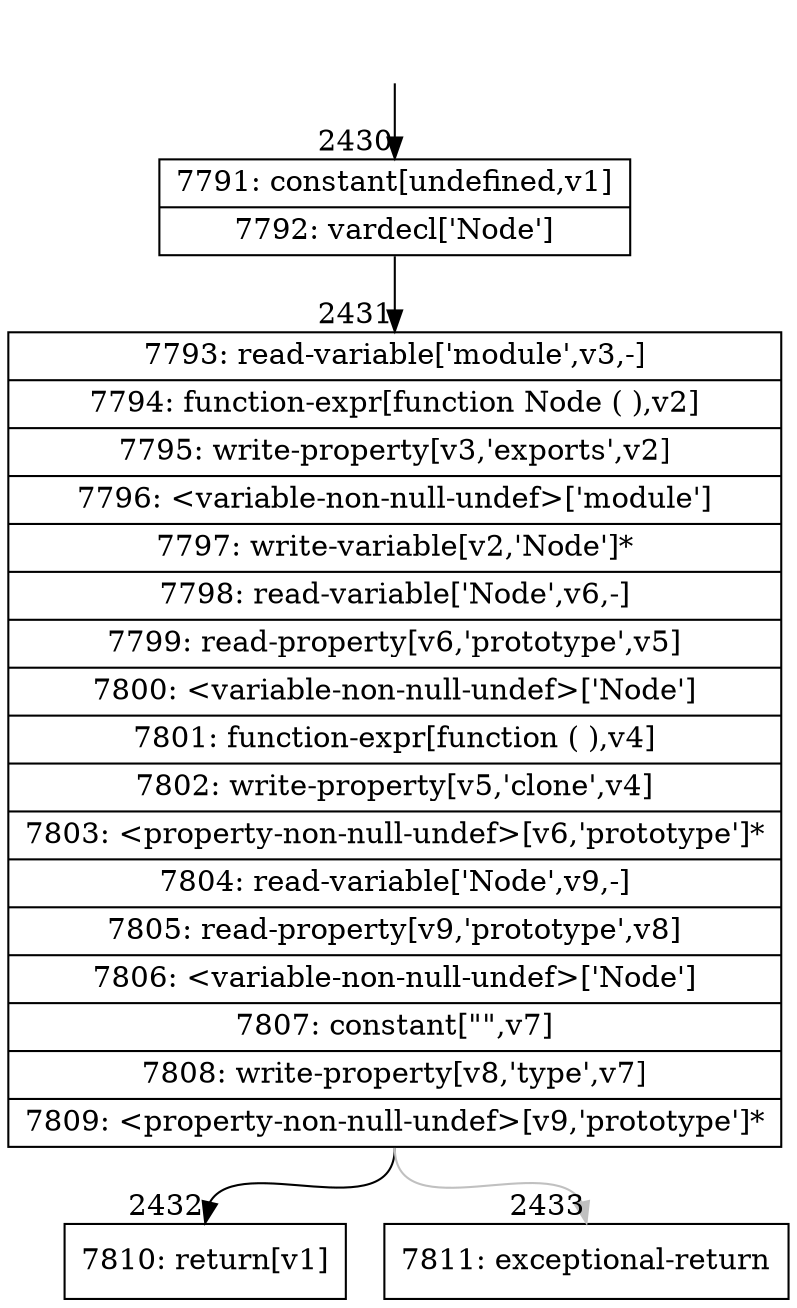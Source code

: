 digraph {
rankdir="TD"
BB_entry143[shape=none,label=""];
BB_entry143 -> BB2430 [tailport=s, headport=n, headlabel="    2430"]
BB2430 [shape=record label="{7791: constant[undefined,v1]|7792: vardecl['Node']}" ] 
BB2430 -> BB2431 [tailport=s, headport=n, headlabel="      2431"]
BB2431 [shape=record label="{7793: read-variable['module',v3,-]|7794: function-expr[function Node ( ),v2]|7795: write-property[v3,'exports',v2]|7796: \<variable-non-null-undef\>['module']|7797: write-variable[v2,'Node']*|7798: read-variable['Node',v6,-]|7799: read-property[v6,'prototype',v5]|7800: \<variable-non-null-undef\>['Node']|7801: function-expr[function ( ),v4]|7802: write-property[v5,'clone',v4]|7803: \<property-non-null-undef\>[v6,'prototype']*|7804: read-variable['Node',v9,-]|7805: read-property[v9,'prototype',v8]|7806: \<variable-non-null-undef\>['Node']|7807: constant[\"\",v7]|7808: write-property[v8,'type',v7]|7809: \<property-non-null-undef\>[v9,'prototype']*}" ] 
BB2431 -> BB2432 [tailport=s, headport=n, headlabel="      2432"]
BB2431 -> BB2433 [tailport=s, headport=n, color=gray, headlabel="      2433"]
BB2432 [shape=record label="{7810: return[v1]}" ] 
BB2433 [shape=record label="{7811: exceptional-return}" ] 
//#$~ 2622
}
